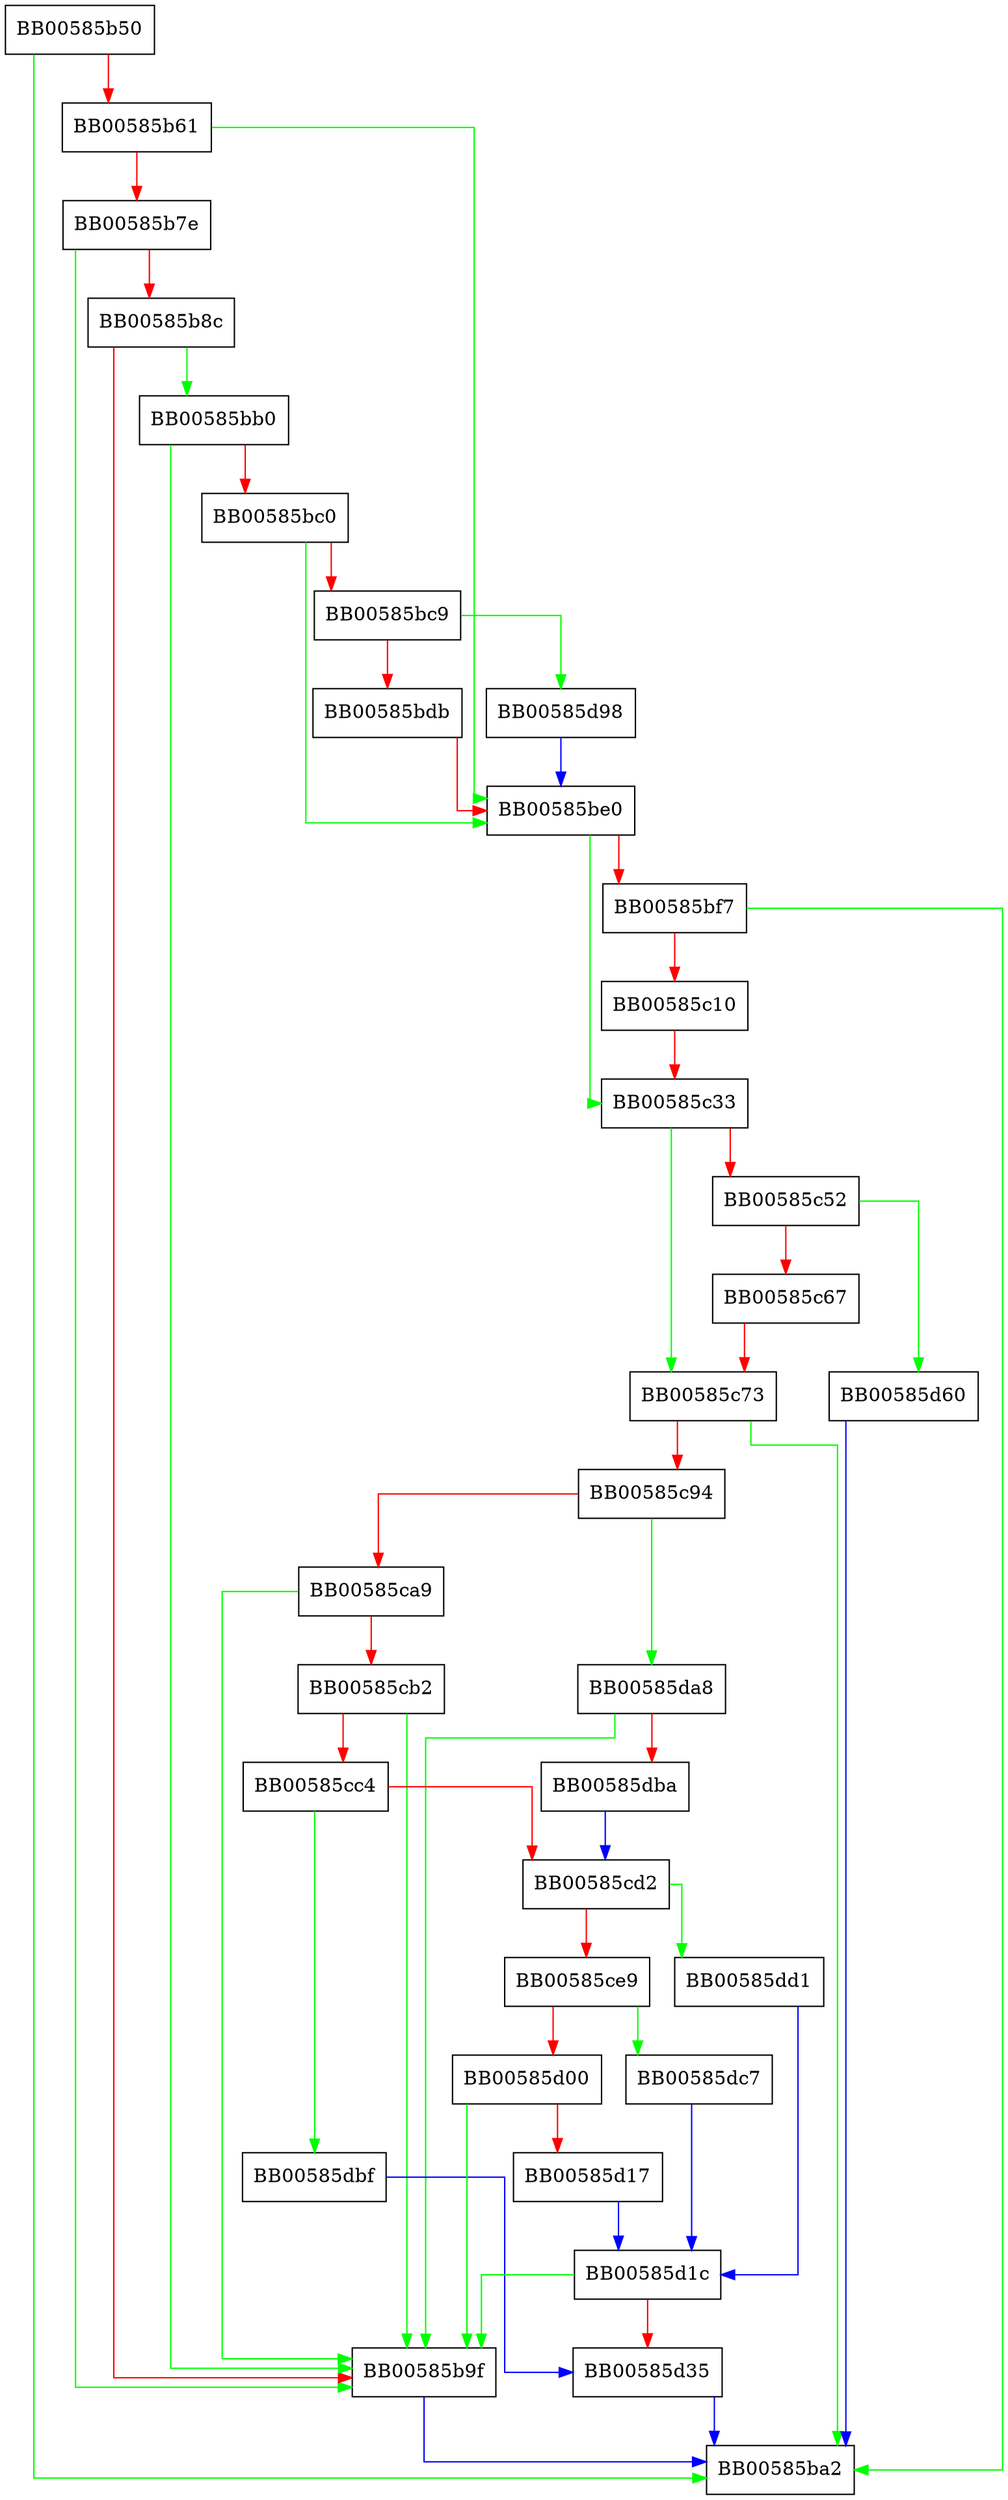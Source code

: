 digraph ossl_ec_key_otherparams_fromdata {
  node [shape="box"];
  graph [splines=ortho];
  BB00585b50 -> BB00585ba2 [color="green"];
  BB00585b50 -> BB00585b61 [color="red"];
  BB00585b61 -> BB00585be0 [color="green"];
  BB00585b61 -> BB00585b7e [color="red"];
  BB00585b7e -> BB00585b9f [color="green"];
  BB00585b7e -> BB00585b8c [color="red"];
  BB00585b8c -> BB00585bb0 [color="green"];
  BB00585b8c -> BB00585b9f [color="red"];
  BB00585b9f -> BB00585ba2 [color="blue"];
  BB00585bb0 -> BB00585b9f [color="green"];
  BB00585bb0 -> BB00585bc0 [color="red"];
  BB00585bc0 -> BB00585be0 [color="green"];
  BB00585bc0 -> BB00585bc9 [color="red"];
  BB00585bc9 -> BB00585d98 [color="green"];
  BB00585bc9 -> BB00585bdb [color="red"];
  BB00585bdb -> BB00585be0 [color="red"];
  BB00585be0 -> BB00585c33 [color="green"];
  BB00585be0 -> BB00585bf7 [color="red"];
  BB00585bf7 -> BB00585ba2 [color="green"];
  BB00585bf7 -> BB00585c10 [color="red"];
  BB00585c10 -> BB00585c33 [color="red"];
  BB00585c33 -> BB00585c73 [color="green"];
  BB00585c33 -> BB00585c52 [color="red"];
  BB00585c52 -> BB00585d60 [color="green"];
  BB00585c52 -> BB00585c67 [color="red"];
  BB00585c67 -> BB00585c73 [color="red"];
  BB00585c73 -> BB00585ba2 [color="green"];
  BB00585c73 -> BB00585c94 [color="red"];
  BB00585c94 -> BB00585da8 [color="green"];
  BB00585c94 -> BB00585ca9 [color="red"];
  BB00585ca9 -> BB00585b9f [color="green"];
  BB00585ca9 -> BB00585cb2 [color="red"];
  BB00585cb2 -> BB00585b9f [color="green"];
  BB00585cb2 -> BB00585cc4 [color="red"];
  BB00585cc4 -> BB00585dbf [color="green"];
  BB00585cc4 -> BB00585cd2 [color="red"];
  BB00585cd2 -> BB00585dd1 [color="green"];
  BB00585cd2 -> BB00585ce9 [color="red"];
  BB00585ce9 -> BB00585dc7 [color="green"];
  BB00585ce9 -> BB00585d00 [color="red"];
  BB00585d00 -> BB00585b9f [color="green"];
  BB00585d00 -> BB00585d17 [color="red"];
  BB00585d17 -> BB00585d1c [color="blue"];
  BB00585d1c -> BB00585b9f [color="green"];
  BB00585d1c -> BB00585d35 [color="red"];
  BB00585d35 -> BB00585ba2 [color="blue"];
  BB00585d60 -> BB00585ba2 [color="blue"];
  BB00585d98 -> BB00585be0 [color="blue"];
  BB00585da8 -> BB00585b9f [color="green"];
  BB00585da8 -> BB00585dba [color="red"];
  BB00585dba -> BB00585cd2 [color="blue"];
  BB00585dbf -> BB00585d35 [color="blue"];
  BB00585dc7 -> BB00585d1c [color="blue"];
  BB00585dd1 -> BB00585d1c [color="blue"];
}